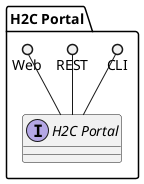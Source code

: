 @startuml

package "H2C Portal" {
    interface "H2C Portal" {
    }
    CLI ()-- "H2C Portal"
    REST ()-- "H2C Portal"
    Web ()-- "H2C Portal"

}


@enduml
